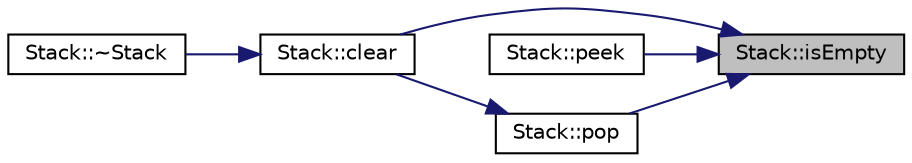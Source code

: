 digraph "Stack::isEmpty"
{
 // LATEX_PDF_SIZE
  edge [fontname="Helvetica",fontsize="10",labelfontname="Helvetica",labelfontsize="10"];
  node [fontname="Helvetica",fontsize="10",shape=record];
  rankdir="RL";
  Node1 [label="Stack::isEmpty",height=0.2,width=0.4,color="black", fillcolor="grey75", style="filled", fontcolor="black",tooltip=" "];
  Node1 -> Node2 [dir="back",color="midnightblue",fontsize="10",style="solid",fontname="Helvetica"];
  Node2 [label="Stack::clear",height=0.2,width=0.4,color="black", fillcolor="white", style="filled",URL="$class_stack.html#a9351f50b5b8a5769bdb53a72d9578afb",tooltip=" "];
  Node2 -> Node3 [dir="back",color="midnightblue",fontsize="10",style="solid",fontname="Helvetica"];
  Node3 [label="Stack::~Stack",height=0.2,width=0.4,color="black", fillcolor="white", style="filled",URL="$class_stack.html#ae06a23f4a1155871babd9aac6bfae9aa",tooltip=" "];
  Node1 -> Node4 [dir="back",color="midnightblue",fontsize="10",style="solid",fontname="Helvetica"];
  Node4 [label="Stack::peek",height=0.2,width=0.4,color="black", fillcolor="white", style="filled",URL="$class_stack.html#aae55fe2f4efe8ff3f6a1320e00a7fe3c",tooltip=" "];
  Node1 -> Node5 [dir="back",color="midnightblue",fontsize="10",style="solid",fontname="Helvetica"];
  Node5 [label="Stack::pop",height=0.2,width=0.4,color="black", fillcolor="white", style="filled",URL="$class_stack.html#a2e97372145e3cbe22ed4f9f95cdded48",tooltip=" "];
  Node5 -> Node2 [dir="back",color="midnightblue",fontsize="10",style="solid",fontname="Helvetica"];
}
